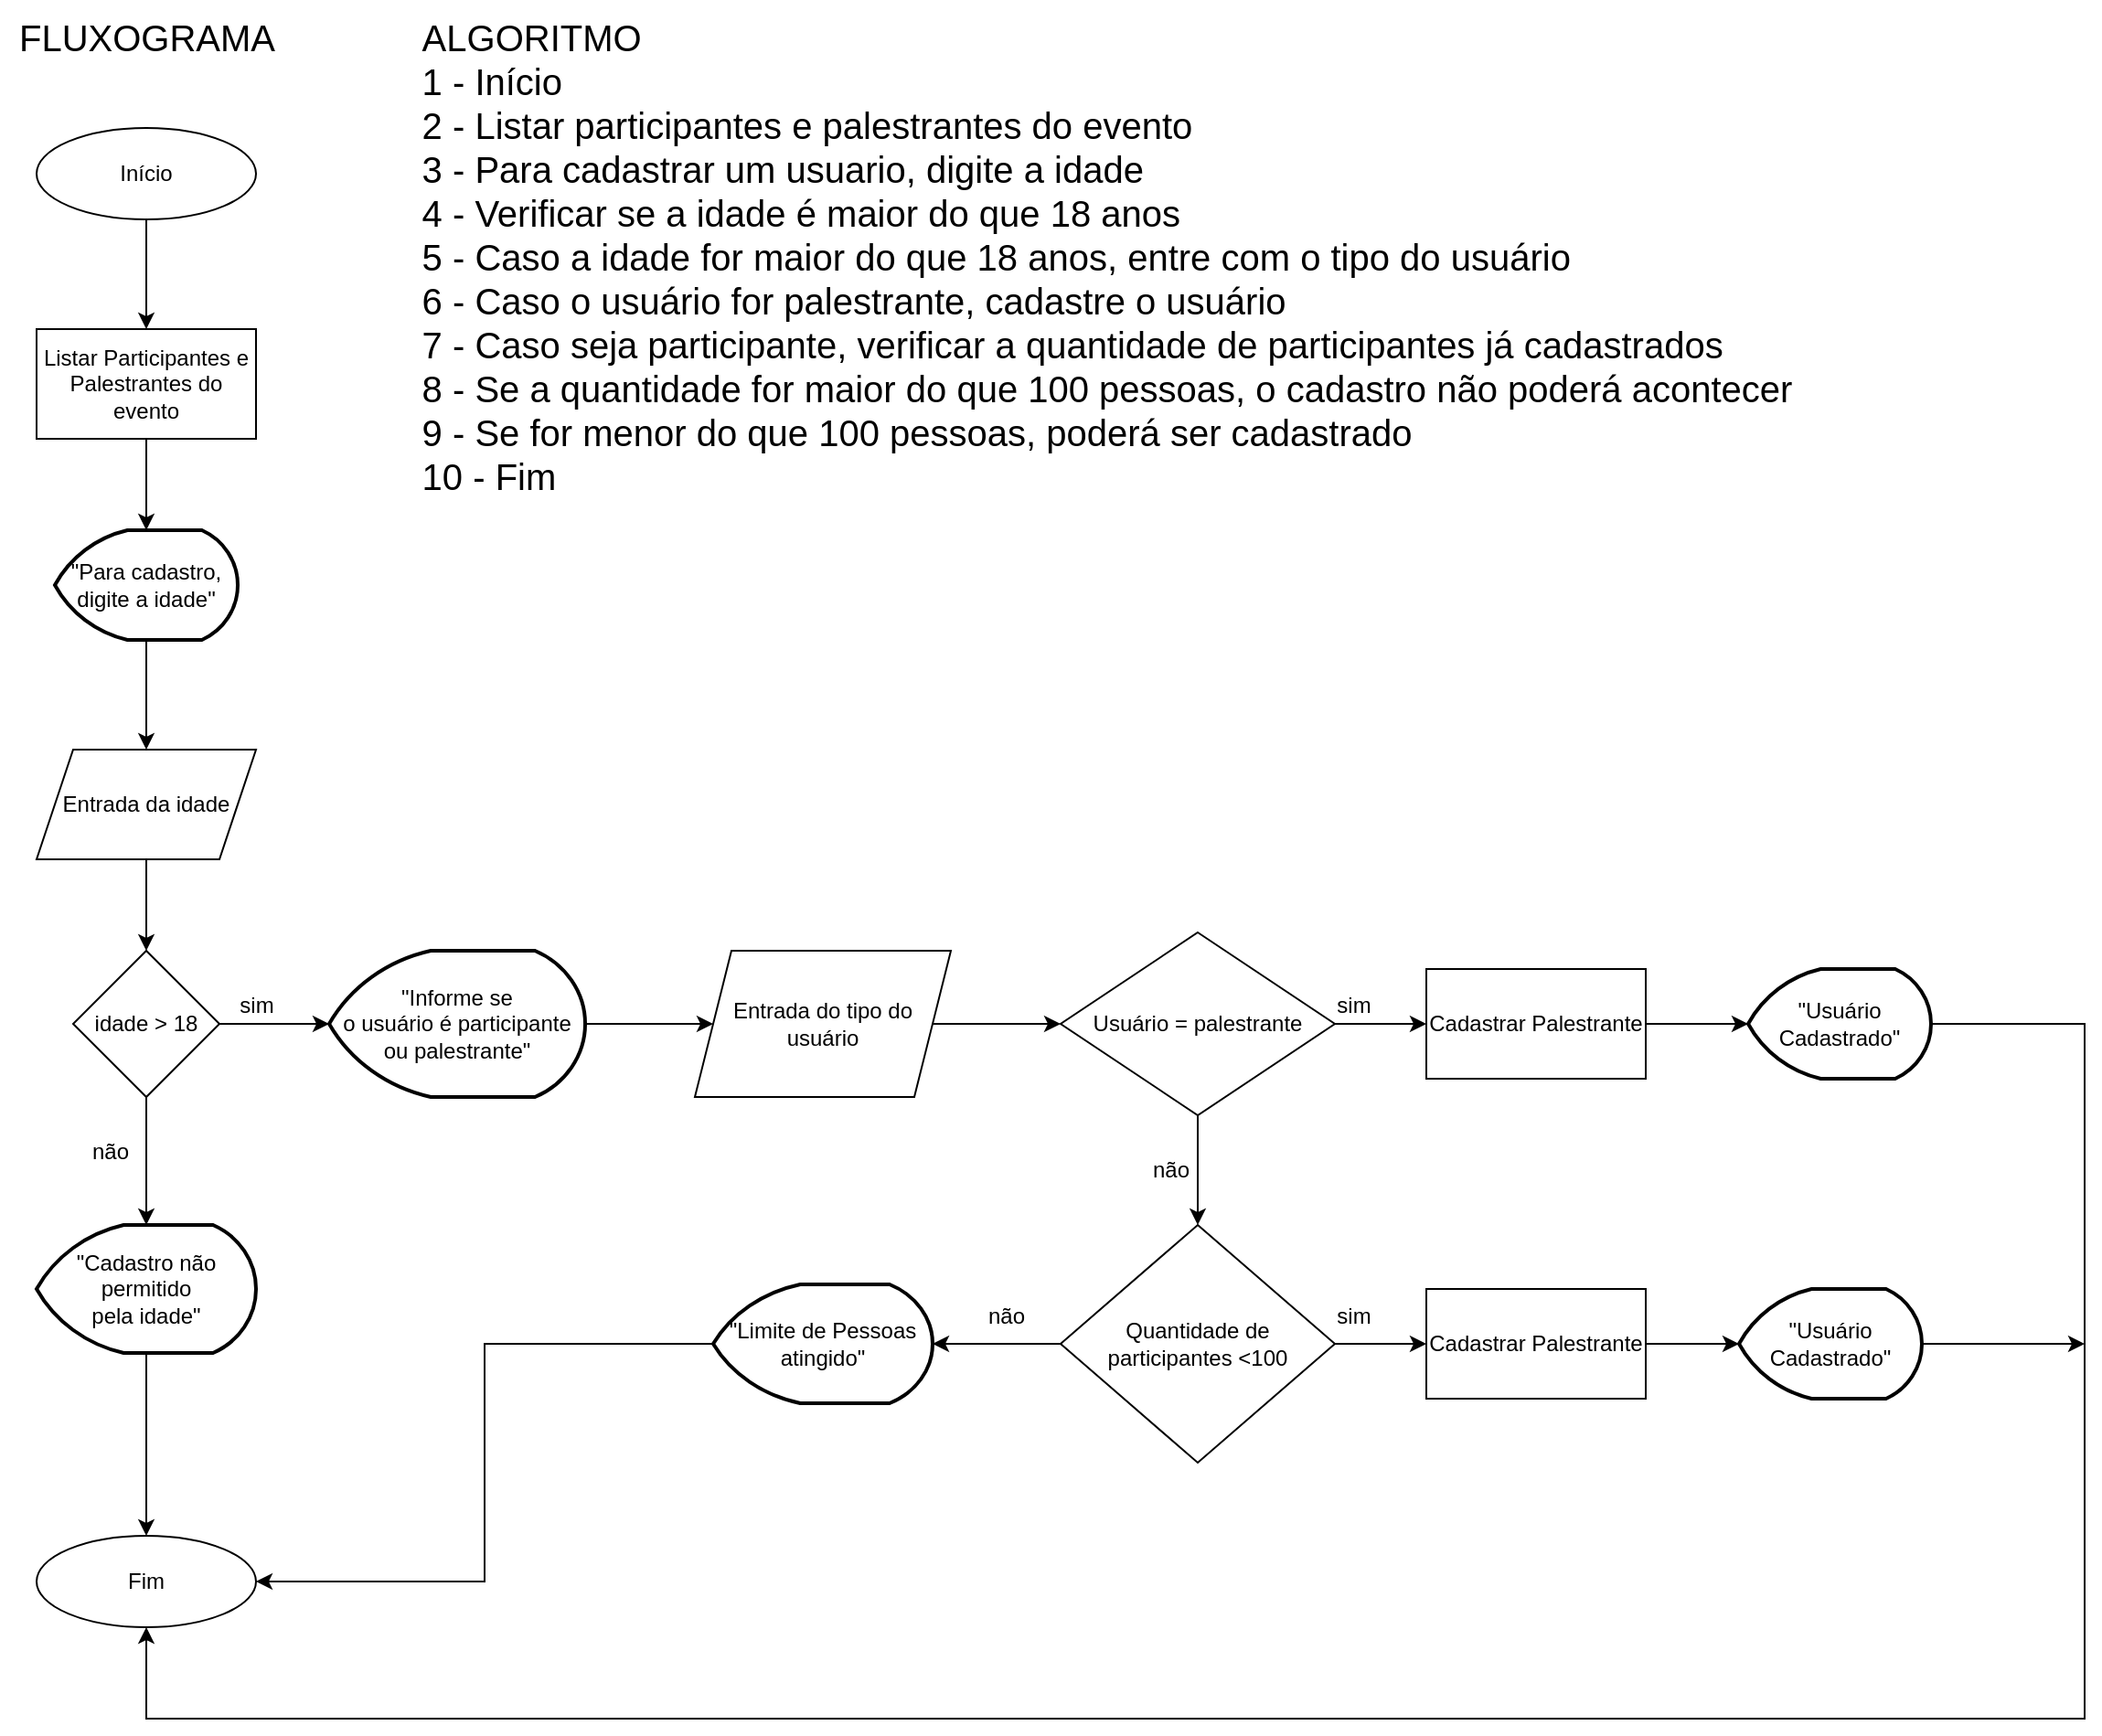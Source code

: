<mxfile version="20.3.3" type="device"><diagram id="va2o-A8LMIsSQQf-nNnO" name="Página-1"><mxGraphModel dx="1970" dy="1260" grid="1" gridSize="10" guides="1" tooltips="1" connect="1" arrows="1" fold="1" page="1" pageScale="1" pageWidth="827" pageHeight="1169" math="0" shadow="0"><root><mxCell id="0"/><mxCell id="1" parent="0"/><mxCell id="YzNOvppxPTfOTtp_7QNM-29" value="" style="edgeStyle=orthogonalEdgeStyle;rounded=0;orthogonalLoop=1;jettySize=auto;html=1;" edge="1" parent="1" source="YzNOvppxPTfOTtp_7QNM-1" target="YzNOvppxPTfOTtp_7QNM-28"><mxGeometry relative="1" as="geometry"/></mxCell><mxCell id="YzNOvppxPTfOTtp_7QNM-1" value="Início" style="ellipse;whiteSpace=wrap;html=1;" vertex="1" parent="1"><mxGeometry x="260" y="290" width="120" height="50" as="geometry"/></mxCell><mxCell id="YzNOvppxPTfOTtp_7QNM-24" value="" style="edgeStyle=orthogonalEdgeStyle;rounded=0;orthogonalLoop=1;jettySize=auto;html=1;" edge="1" parent="1" source="YzNOvppxPTfOTtp_7QNM-2" target="YzNOvppxPTfOTtp_7QNM-6"><mxGeometry relative="1" as="geometry"/></mxCell><mxCell id="YzNOvppxPTfOTtp_7QNM-2" value="Entrada da idade" style="shape=parallelogram;perimeter=parallelogramPerimeter;whiteSpace=wrap;html=1;fixedSize=1;" vertex="1" parent="1"><mxGeometry x="260" y="630" width="120" height="60" as="geometry"/></mxCell><mxCell id="YzNOvppxPTfOTtp_7QNM-5" value="" style="edgeStyle=orthogonalEdgeStyle;rounded=0;orthogonalLoop=1;jettySize=auto;html=1;exitX=0.5;exitY=1;exitDx=0;exitDy=0;exitPerimeter=0;" edge="1" parent="1" source="YzNOvppxPTfOTtp_7QNM-9" target="YzNOvppxPTfOTtp_7QNM-2"><mxGeometry relative="1" as="geometry"><mxPoint x="319" y="580" as="sourcePoint"/></mxGeometry></mxCell><mxCell id="YzNOvppxPTfOTtp_7QNM-17" value="" style="edgeStyle=orthogonalEdgeStyle;rounded=0;orthogonalLoop=1;jettySize=auto;html=1;" edge="1" parent="1" source="YzNOvppxPTfOTtp_7QNM-6" target="YzNOvppxPTfOTtp_7QNM-16"><mxGeometry relative="1" as="geometry"/></mxCell><mxCell id="YzNOvppxPTfOTtp_7QNM-27" value="" style="edgeStyle=orthogonalEdgeStyle;rounded=0;orthogonalLoop=1;jettySize=auto;html=1;entryX=0;entryY=0.5;entryDx=0;entryDy=0;entryPerimeter=0;" edge="1" parent="1" source="YzNOvppxPTfOTtp_7QNM-6" target="YzNOvppxPTfOTtp_7QNM-35"><mxGeometry relative="1" as="geometry"><mxPoint x="430" y="780" as="targetPoint"/></mxGeometry></mxCell><mxCell id="YzNOvppxPTfOTtp_7QNM-6" value="idade &amp;gt; 18" style="rhombus;whiteSpace=wrap;html=1;" vertex="1" parent="1"><mxGeometry x="280" y="740" width="80" height="80" as="geometry"/></mxCell><mxCell id="YzNOvppxPTfOTtp_7QNM-9" value="&quot;Para cadastro, digite a idade&quot;" style="strokeWidth=2;html=1;shape=mxgraph.flowchart.display;whiteSpace=wrap;" vertex="1" parent="1"><mxGeometry x="270" y="510" width="100" height="60" as="geometry"/></mxCell><mxCell id="YzNOvppxPTfOTtp_7QNM-51" style="edgeStyle=orthogonalEdgeStyle;rounded=0;orthogonalLoop=1;jettySize=auto;html=1;entryX=0.5;entryY=1;entryDx=0;entryDy=0;" edge="1" parent="1" source="YzNOvppxPTfOTtp_7QNM-10" target="YzNOvppxPTfOTtp_7QNM-18"><mxGeometry relative="1" as="geometry"><Array as="points"><mxPoint x="1380" y="780"/><mxPoint x="1380" y="1160"/><mxPoint x="320" y="1160"/></Array></mxGeometry></mxCell><mxCell id="YzNOvppxPTfOTtp_7QNM-10" value="&quot;Usuário Cadastrado&quot;" style="strokeWidth=2;html=1;shape=mxgraph.flowchart.display;whiteSpace=wrap;" vertex="1" parent="1"><mxGeometry x="1196" y="750" width="100" height="60" as="geometry"/></mxCell><mxCell id="YzNOvppxPTfOTtp_7QNM-14" value="" style="edgeStyle=orthogonalEdgeStyle;rounded=0;orthogonalLoop=1;jettySize=auto;html=1;" edge="1" parent="1" source="YzNOvppxPTfOTtp_7QNM-12" target="YzNOvppxPTfOTtp_7QNM-10"><mxGeometry relative="1" as="geometry"/></mxCell><mxCell id="YzNOvppxPTfOTtp_7QNM-12" value="Cadastrar Palestrante" style="rounded=0;whiteSpace=wrap;html=1;" vertex="1" parent="1"><mxGeometry x="1020" y="750" width="120" height="60" as="geometry"/></mxCell><mxCell id="YzNOvppxPTfOTtp_7QNM-54" value="" style="edgeStyle=orthogonalEdgeStyle;rounded=0;orthogonalLoop=1;jettySize=auto;html=1;" edge="1" parent="1" source="YzNOvppxPTfOTtp_7QNM-16" target="YzNOvppxPTfOTtp_7QNM-18"><mxGeometry relative="1" as="geometry"/></mxCell><mxCell id="YzNOvppxPTfOTtp_7QNM-16" value="&quot;Cadastro não permitido &lt;br&gt;pela idade&quot;" style="strokeWidth=2;html=1;shape=mxgraph.flowchart.display;whiteSpace=wrap;" vertex="1" parent="1"><mxGeometry x="260" y="890" width="120" height="70" as="geometry"/></mxCell><mxCell id="YzNOvppxPTfOTtp_7QNM-18" value="Fim" style="ellipse;whiteSpace=wrap;html=1;" vertex="1" parent="1"><mxGeometry x="260" y="1060" width="120" height="50" as="geometry"/></mxCell><mxCell id="YzNOvppxPTfOTtp_7QNM-31" value="" style="edgeStyle=orthogonalEdgeStyle;rounded=0;orthogonalLoop=1;jettySize=auto;html=1;" edge="1" parent="1" source="YzNOvppxPTfOTtp_7QNM-28" target="YzNOvppxPTfOTtp_7QNM-9"><mxGeometry relative="1" as="geometry"/></mxCell><mxCell id="YzNOvppxPTfOTtp_7QNM-28" value="Listar Participantes e Palestrantes do evento" style="rounded=0;whiteSpace=wrap;html=1;" vertex="1" parent="1"><mxGeometry x="260" y="400" width="120" height="60" as="geometry"/></mxCell><mxCell id="YzNOvppxPTfOTtp_7QNM-48" value="" style="edgeStyle=orthogonalEdgeStyle;rounded=0;orthogonalLoop=1;jettySize=auto;html=1;" edge="1" parent="1" source="YzNOvppxPTfOTtp_7QNM-30" target="YzNOvppxPTfOTtp_7QNM-47"><mxGeometry relative="1" as="geometry"/></mxCell><mxCell id="YzNOvppxPTfOTtp_7QNM-50" value="" style="edgeStyle=orthogonalEdgeStyle;rounded=0;orthogonalLoop=1;jettySize=auto;html=1;" edge="1" parent="1" source="YzNOvppxPTfOTtp_7QNM-30" target="YzNOvppxPTfOTtp_7QNM-49"><mxGeometry relative="1" as="geometry"/></mxCell><mxCell id="YzNOvppxPTfOTtp_7QNM-30" value="Quantidade de participantes &amp;lt;100" style="rhombus;whiteSpace=wrap;html=1;" vertex="1" parent="1"><mxGeometry x="820" y="890" width="150" height="130" as="geometry"/></mxCell><mxCell id="YzNOvppxPTfOTtp_7QNM-38" value="" style="edgeStyle=orthogonalEdgeStyle;rounded=0;orthogonalLoop=1;jettySize=auto;html=1;" edge="1" parent="1" source="YzNOvppxPTfOTtp_7QNM-35" target="YzNOvppxPTfOTtp_7QNM-37"><mxGeometry relative="1" as="geometry"/></mxCell><mxCell id="YzNOvppxPTfOTtp_7QNM-35" value="&quot;Informe se &lt;br&gt;o usuário é participante ou palestrante&quot;" style="strokeWidth=2;html=1;shape=mxgraph.flowchart.display;whiteSpace=wrap;" vertex="1" parent="1"><mxGeometry x="420" y="740" width="140" height="80" as="geometry"/></mxCell><mxCell id="YzNOvppxPTfOTtp_7QNM-42" value="" style="edgeStyle=orthogonalEdgeStyle;rounded=0;orthogonalLoop=1;jettySize=auto;html=1;" edge="1" parent="1" source="YzNOvppxPTfOTtp_7QNM-37" target="YzNOvppxPTfOTtp_7QNM-41"><mxGeometry relative="1" as="geometry"/></mxCell><mxCell id="YzNOvppxPTfOTtp_7QNM-37" value="Entrada do tipo do usuário" style="shape=parallelogram;perimeter=parallelogramPerimeter;whiteSpace=wrap;html=1;fixedSize=1;" vertex="1" parent="1"><mxGeometry x="620" y="740" width="140" height="80" as="geometry"/></mxCell><mxCell id="YzNOvppxPTfOTtp_7QNM-43" value="" style="edgeStyle=orthogonalEdgeStyle;rounded=0;orthogonalLoop=1;jettySize=auto;html=1;" edge="1" parent="1" source="YzNOvppxPTfOTtp_7QNM-41" target="YzNOvppxPTfOTtp_7QNM-12"><mxGeometry relative="1" as="geometry"/></mxCell><mxCell id="YzNOvppxPTfOTtp_7QNM-44" value="" style="edgeStyle=orthogonalEdgeStyle;rounded=0;orthogonalLoop=1;jettySize=auto;html=1;" edge="1" parent="1" source="YzNOvppxPTfOTtp_7QNM-41" target="YzNOvppxPTfOTtp_7QNM-30"><mxGeometry relative="1" as="geometry"/></mxCell><mxCell id="YzNOvppxPTfOTtp_7QNM-41" value="Usuário = palestrante" style="rhombus;whiteSpace=wrap;html=1;" vertex="1" parent="1"><mxGeometry x="820" y="730" width="150" height="100" as="geometry"/></mxCell><mxCell id="YzNOvppxPTfOTtp_7QNM-52" style="edgeStyle=orthogonalEdgeStyle;rounded=0;orthogonalLoop=1;jettySize=auto;html=1;" edge="1" parent="1" source="YzNOvppxPTfOTtp_7QNM-45"><mxGeometry relative="1" as="geometry"><mxPoint x="1380" y="955" as="targetPoint"/></mxGeometry></mxCell><mxCell id="YzNOvppxPTfOTtp_7QNM-45" value="&quot;Usuário Cadastrado&quot;" style="strokeWidth=2;html=1;shape=mxgraph.flowchart.display;whiteSpace=wrap;" vertex="1" parent="1"><mxGeometry x="1191" y="925" width="100" height="60" as="geometry"/></mxCell><mxCell id="YzNOvppxPTfOTtp_7QNM-46" value="" style="edgeStyle=orthogonalEdgeStyle;rounded=0;orthogonalLoop=1;jettySize=auto;html=1;" edge="1" parent="1" source="YzNOvppxPTfOTtp_7QNM-47" target="YzNOvppxPTfOTtp_7QNM-45"><mxGeometry relative="1" as="geometry"/></mxCell><mxCell id="YzNOvppxPTfOTtp_7QNM-47" value="Cadastrar Palestrante" style="rounded=0;whiteSpace=wrap;html=1;" vertex="1" parent="1"><mxGeometry x="1020" y="925" width="120" height="60" as="geometry"/></mxCell><mxCell id="YzNOvppxPTfOTtp_7QNM-53" style="edgeStyle=orthogonalEdgeStyle;rounded=0;orthogonalLoop=1;jettySize=auto;html=1;entryX=1;entryY=0.5;entryDx=0;entryDy=0;" edge="1" parent="1" source="YzNOvppxPTfOTtp_7QNM-49" target="YzNOvppxPTfOTtp_7QNM-18"><mxGeometry relative="1" as="geometry"/></mxCell><mxCell id="YzNOvppxPTfOTtp_7QNM-49" value="&quot;Limite de Pessoas atingido&quot;" style="strokeWidth=2;html=1;shape=mxgraph.flowchart.display;whiteSpace=wrap;" vertex="1" parent="1"><mxGeometry x="630" y="922.5" width="120" height="65" as="geometry"/></mxCell><mxCell id="YzNOvppxPTfOTtp_7QNM-56" value="sim" style="text;html=1;align=center;verticalAlign=middle;resizable=0;points=[];autosize=1;strokeColor=none;fillColor=none;" vertex="1" parent="1"><mxGeometry x="960" y="755" width="40" height="30" as="geometry"/></mxCell><mxCell id="YzNOvppxPTfOTtp_7QNM-57" value="sim" style="text;html=1;align=center;verticalAlign=middle;resizable=0;points=[];autosize=1;strokeColor=none;fillColor=none;" vertex="1" parent="1"><mxGeometry x="960" y="925" width="40" height="30" as="geometry"/></mxCell><mxCell id="YzNOvppxPTfOTtp_7QNM-58" value="não" style="text;html=1;align=center;verticalAlign=middle;resizable=0;points=[];autosize=1;strokeColor=none;fillColor=none;" vertex="1" parent="1"><mxGeometry x="770" y="925" width="40" height="30" as="geometry"/></mxCell><mxCell id="YzNOvppxPTfOTtp_7QNM-60" value="não" style="text;html=1;align=center;verticalAlign=middle;resizable=0;points=[];autosize=1;strokeColor=none;fillColor=none;" vertex="1" parent="1"><mxGeometry x="860" y="845" width="40" height="30" as="geometry"/></mxCell><mxCell id="YzNOvppxPTfOTtp_7QNM-61" value="sim" style="text;html=1;align=center;verticalAlign=middle;resizable=0;points=[];autosize=1;strokeColor=none;fillColor=none;" vertex="1" parent="1"><mxGeometry x="360" y="755" width="40" height="30" as="geometry"/></mxCell><mxCell id="YzNOvppxPTfOTtp_7QNM-62" value="não" style="text;html=1;align=center;verticalAlign=middle;resizable=0;points=[];autosize=1;strokeColor=none;fillColor=none;" vertex="1" parent="1"><mxGeometry x="280" y="835" width="40" height="30" as="geometry"/></mxCell><mxCell id="YzNOvppxPTfOTtp_7QNM-63" value="&lt;font style=&quot;font-size: 20px;&quot;&gt;FLUXOGRAMA&lt;/font&gt;" style="text;html=1;align=center;verticalAlign=middle;resizable=0;points=[];autosize=1;strokeColor=none;fillColor=none;" vertex="1" parent="1"><mxGeometry x="240" y="220" width="160" height="40" as="geometry"/></mxCell><mxCell id="YzNOvppxPTfOTtp_7QNM-64" value="&lt;div style=&quot;text-align: justify;&quot;&gt;ALGORITMO&lt;/div&gt;&lt;div style=&quot;text-align: justify;&quot;&gt;&lt;span style=&quot;background-color: initial;&quot;&gt;1 - Início&lt;/span&gt;&lt;/div&gt;&lt;div style=&quot;text-align: justify;&quot;&gt;&lt;span style=&quot;background-color: initial;&quot;&gt;2 - Listar participantes e palestrantes do evento&lt;/span&gt;&lt;/div&gt;&lt;div style=&quot;text-align: justify;&quot;&gt;&lt;span style=&quot;background-color: initial;&quot;&gt;3 - Para cadastrar um usuario, digite a idade&lt;/span&gt;&lt;/div&gt;&lt;div style=&quot;text-align: justify;&quot;&gt;&lt;span style=&quot;background-color: initial;&quot;&gt;4 - Verificar se a idade é maior do que 18 anos&lt;/span&gt;&lt;/div&gt;&lt;div style=&quot;text-align: justify;&quot;&gt;&lt;span style=&quot;background-color: initial;&quot;&gt;5 - Caso a idade for maior do que 18 anos, entre com o tipo do usuário&lt;/span&gt;&lt;/div&gt;&lt;div style=&quot;text-align: justify;&quot;&gt;&lt;span style=&quot;background-color: initial;&quot;&gt;6 - Caso o usuário for palestrante, cadastre o usuário&lt;/span&gt;&lt;/div&gt;&lt;div style=&quot;text-align: justify;&quot;&gt;&lt;span style=&quot;background-color: initial;&quot;&gt;7 - Caso seja participante, verificar a quantidade de participantes já cadastrados&lt;/span&gt;&lt;/div&gt;&lt;div style=&quot;text-align: justify;&quot;&gt;&lt;span style=&quot;background-color: initial;&quot;&gt;8 - Se a quantidade for maior do que 100 pessoas, o cadastro não poderá acontecer&lt;/span&gt;&lt;/div&gt;&lt;div style=&quot;text-align: justify;&quot;&gt;&lt;span style=&quot;background-color: initial;&quot;&gt;9 - Se for menor do que 100 pessoas, poderá ser cadastrado&lt;/span&gt;&lt;/div&gt;&lt;div style=&quot;text-align: justify;&quot;&gt;&lt;span style=&quot;background-color: initial;&quot;&gt;10 - Fim&lt;/span&gt;&lt;/div&gt;" style="text;html=1;align=center;verticalAlign=middle;resizable=0;points=[];autosize=1;strokeColor=none;fillColor=none;fontSize=20;" vertex="1" parent="1"><mxGeometry x="460" y="220" width="770" height="280" as="geometry"/></mxCell></root></mxGraphModel></diagram></mxfile>